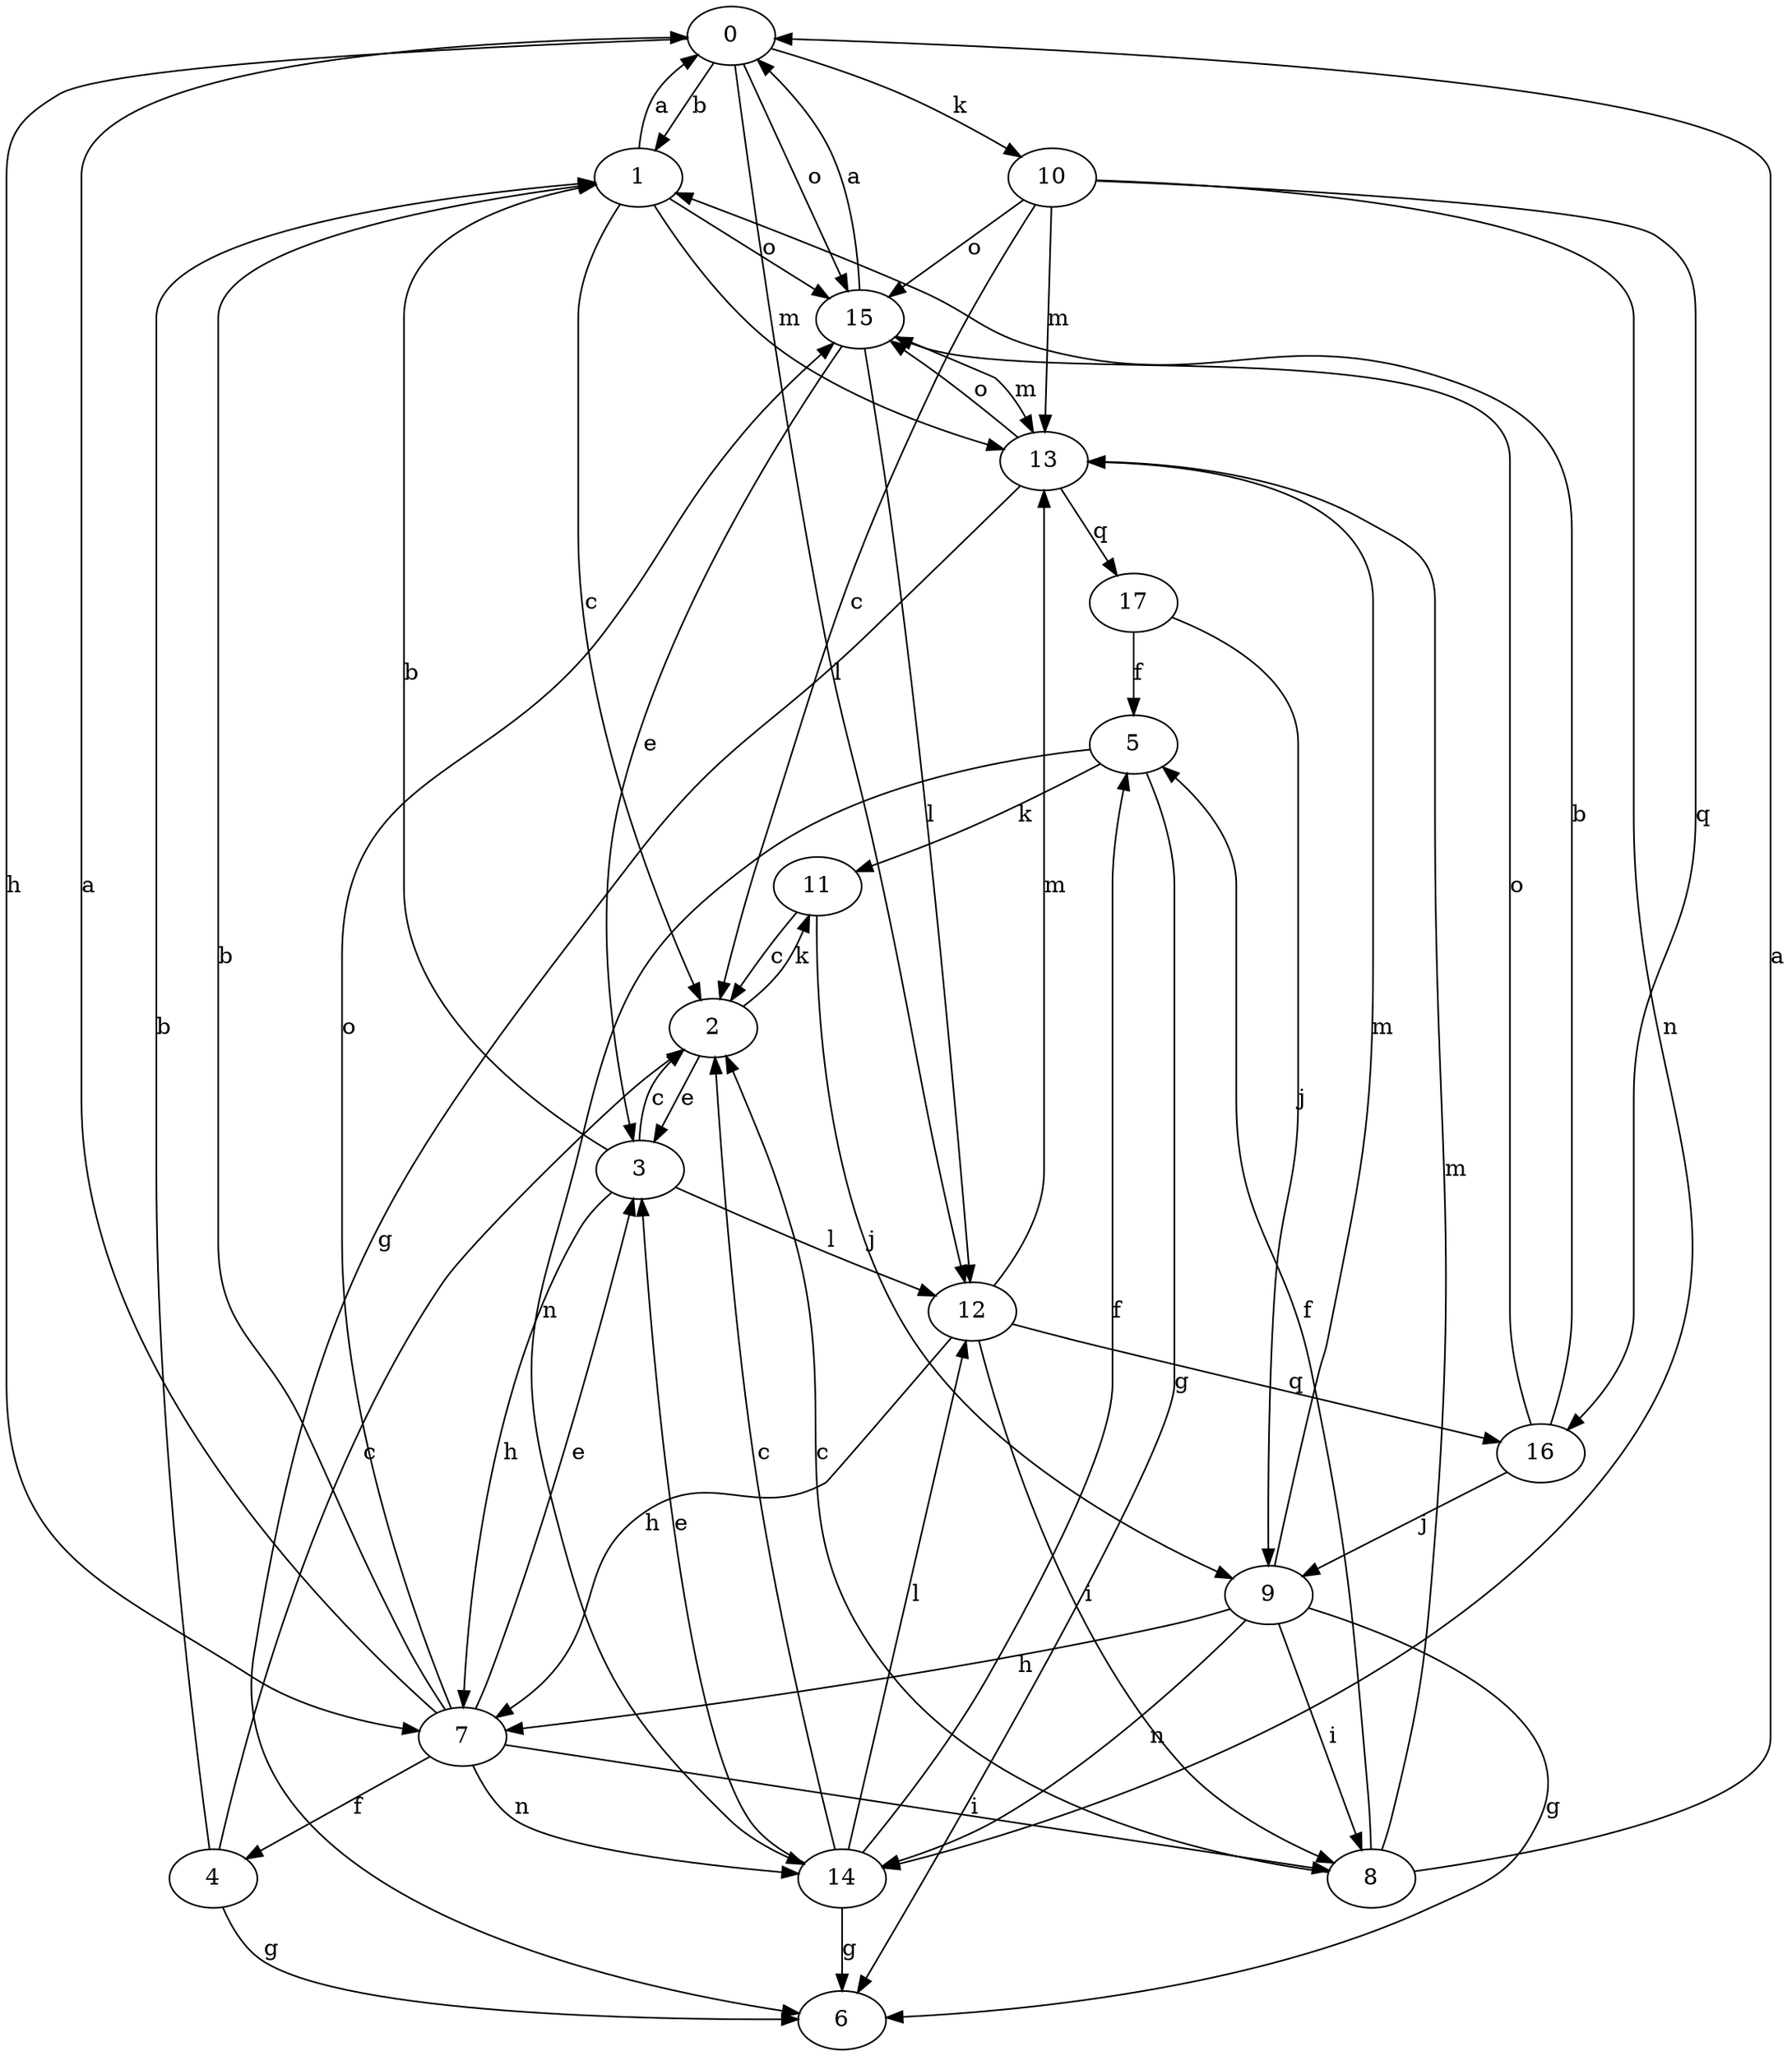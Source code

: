 strict digraph  {
0;
1;
2;
3;
4;
5;
6;
7;
8;
9;
10;
11;
12;
13;
14;
15;
16;
17;
0 -> 1  [label=b];
0 -> 7  [label=h];
0 -> 10  [label=k];
0 -> 12  [label=l];
0 -> 15  [label=o];
1 -> 0  [label=a];
1 -> 2  [label=c];
1 -> 13  [label=m];
1 -> 15  [label=o];
2 -> 3  [label=e];
2 -> 11  [label=k];
3 -> 1  [label=b];
3 -> 2  [label=c];
3 -> 7  [label=h];
3 -> 12  [label=l];
4 -> 1  [label=b];
4 -> 2  [label=c];
4 -> 6  [label=g];
5 -> 6  [label=g];
5 -> 11  [label=k];
5 -> 14  [label=n];
7 -> 0  [label=a];
7 -> 1  [label=b];
7 -> 3  [label=e];
7 -> 4  [label=f];
7 -> 8  [label=i];
7 -> 14  [label=n];
7 -> 15  [label=o];
8 -> 0  [label=a];
8 -> 2  [label=c];
8 -> 5  [label=f];
8 -> 13  [label=m];
9 -> 6  [label=g];
9 -> 7  [label=h];
9 -> 8  [label=i];
9 -> 13  [label=m];
9 -> 14  [label=n];
10 -> 2  [label=c];
10 -> 13  [label=m];
10 -> 14  [label=n];
10 -> 15  [label=o];
10 -> 16  [label=q];
11 -> 2  [label=c];
11 -> 9  [label=j];
12 -> 7  [label=h];
12 -> 8  [label=i];
12 -> 13  [label=m];
12 -> 16  [label=q];
13 -> 6  [label=g];
13 -> 15  [label=o];
13 -> 17  [label=q];
14 -> 2  [label=c];
14 -> 3  [label=e];
14 -> 5  [label=f];
14 -> 6  [label=g];
14 -> 12  [label=l];
15 -> 0  [label=a];
15 -> 3  [label=e];
15 -> 12  [label=l];
15 -> 13  [label=m];
16 -> 1  [label=b];
16 -> 9  [label=j];
16 -> 15  [label=o];
17 -> 5  [label=f];
17 -> 9  [label=j];
}
